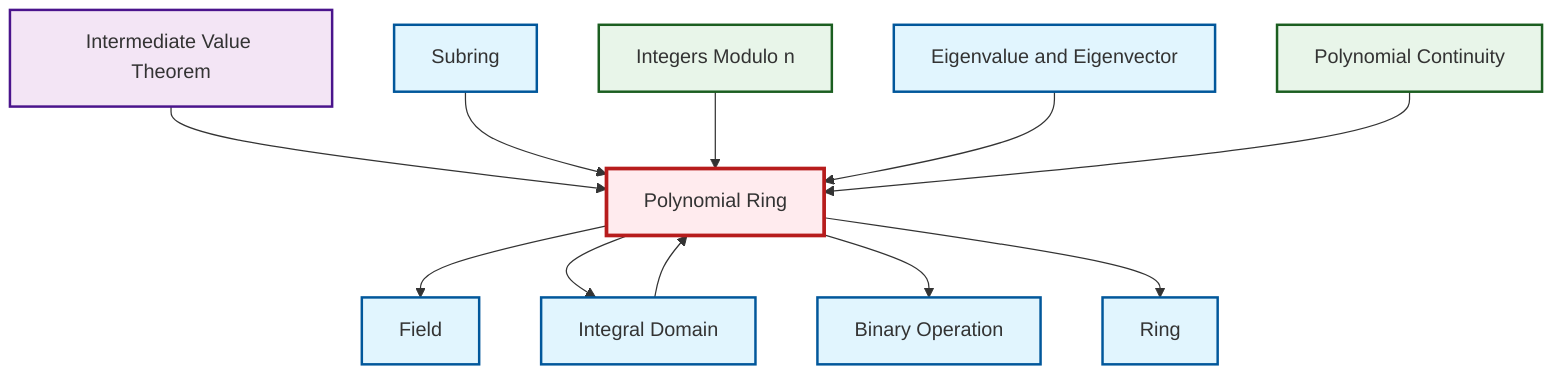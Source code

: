 graph TD
    classDef definition fill:#e1f5fe,stroke:#01579b,stroke-width:2px
    classDef theorem fill:#f3e5f5,stroke:#4a148c,stroke-width:2px
    classDef axiom fill:#fff3e0,stroke:#e65100,stroke-width:2px
    classDef example fill:#e8f5e9,stroke:#1b5e20,stroke-width:2px
    classDef current fill:#ffebee,stroke:#b71c1c,stroke-width:3px
    def-binary-operation["Binary Operation"]:::definition
    thm-intermediate-value["Intermediate Value Theorem"]:::theorem
    def-integral-domain["Integral Domain"]:::definition
    ex-polynomial-continuity["Polynomial Continuity"]:::example
    ex-quotient-integers-mod-n["Integers Modulo n"]:::example
    def-subring["Subring"]:::definition
    def-eigenvalue-eigenvector["Eigenvalue and Eigenvector"]:::definition
    def-field["Field"]:::definition
    def-ring["Ring"]:::definition
    def-polynomial-ring["Polynomial Ring"]:::definition
    thm-intermediate-value --> def-polynomial-ring
    def-subring --> def-polynomial-ring
    ex-quotient-integers-mod-n --> def-polynomial-ring
    def-integral-domain --> def-polynomial-ring
    def-eigenvalue-eigenvector --> def-polynomial-ring
    def-polynomial-ring --> def-field
    def-polynomial-ring --> def-integral-domain
    def-polynomial-ring --> def-binary-operation
    def-polynomial-ring --> def-ring
    ex-polynomial-continuity --> def-polynomial-ring
    class def-polynomial-ring current